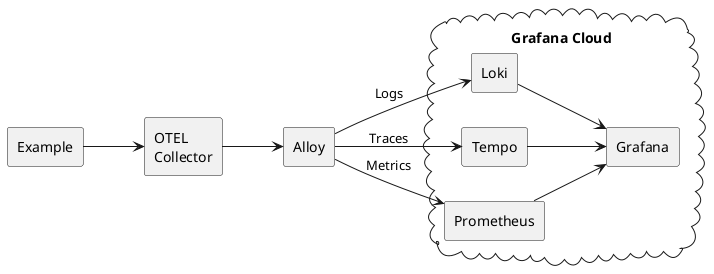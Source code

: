 @startuml grafana-cloud-alloy
left to right direction

agent Example as EX
agent "OTEL\nCollector" as OC
agent Alloy as ALY
cloud "Grafana Cloud" {
    agent Loki
    agent Tempo
    agent Prometheus
    agent Grafana
}

EX --> OC
OC --> ALY
ALY --> Loki: "Logs"
ALY --> Tempo: "Traces"
ALY --> Prometheus: "Metrics"
Loki --> Grafana
Tempo --> Grafana
Prometheus --> Grafana

@enduml
